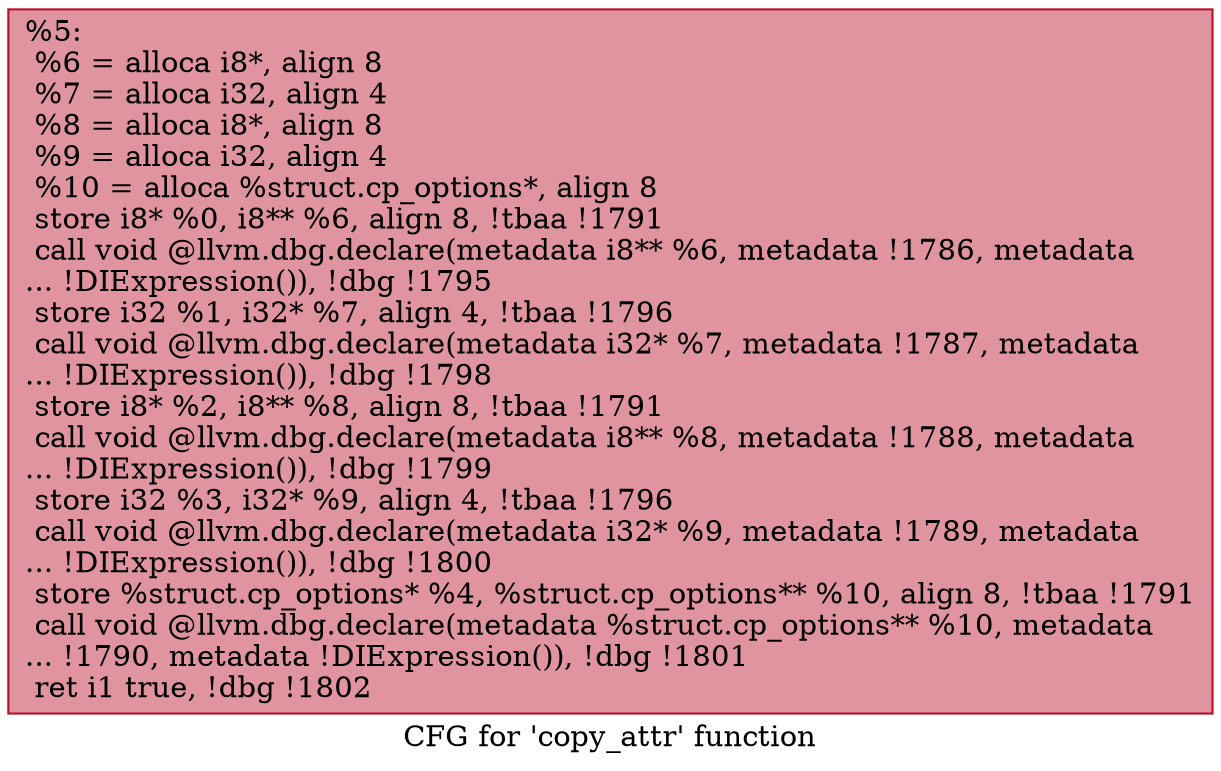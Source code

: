 digraph "CFG for 'copy_attr' function" {
	label="CFG for 'copy_attr' function";

	Node0x1843410 [shape=record,color="#b70d28ff", style=filled, fillcolor="#b70d2870",label="{%5:\l  %6 = alloca i8*, align 8\l  %7 = alloca i32, align 4\l  %8 = alloca i8*, align 8\l  %9 = alloca i32, align 4\l  %10 = alloca %struct.cp_options*, align 8\l  store i8* %0, i8** %6, align 8, !tbaa !1791\l  call void @llvm.dbg.declare(metadata i8** %6, metadata !1786, metadata\l... !DIExpression()), !dbg !1795\l  store i32 %1, i32* %7, align 4, !tbaa !1796\l  call void @llvm.dbg.declare(metadata i32* %7, metadata !1787, metadata\l... !DIExpression()), !dbg !1798\l  store i8* %2, i8** %8, align 8, !tbaa !1791\l  call void @llvm.dbg.declare(metadata i8** %8, metadata !1788, metadata\l... !DIExpression()), !dbg !1799\l  store i32 %3, i32* %9, align 4, !tbaa !1796\l  call void @llvm.dbg.declare(metadata i32* %9, metadata !1789, metadata\l... !DIExpression()), !dbg !1800\l  store %struct.cp_options* %4, %struct.cp_options** %10, align 8, !tbaa !1791\l  call void @llvm.dbg.declare(metadata %struct.cp_options** %10, metadata\l... !1790, metadata !DIExpression()), !dbg !1801\l  ret i1 true, !dbg !1802\l}"];
}

